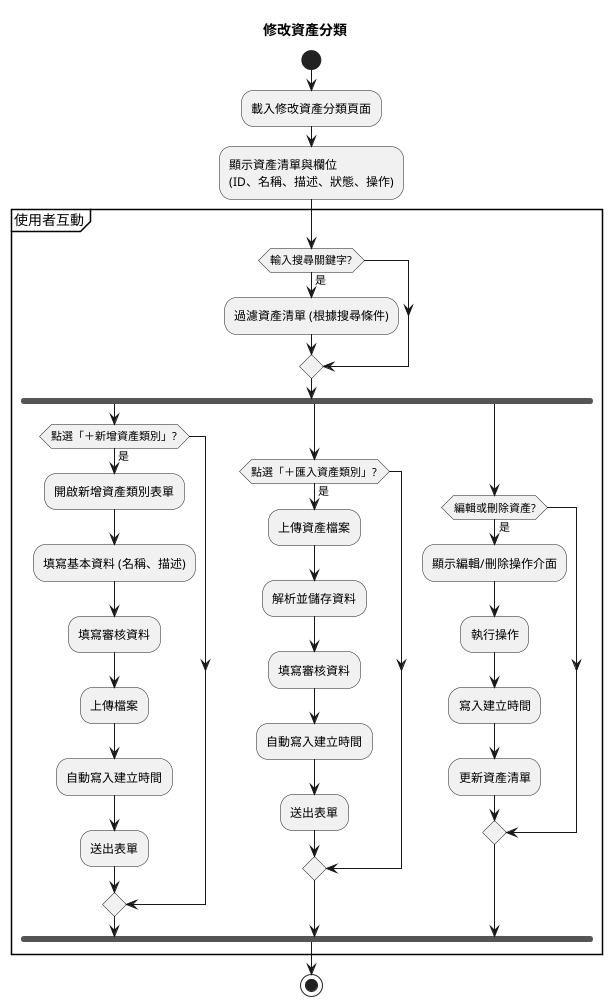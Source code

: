 @startuml edit_asset_activity
title 修改資產分類
start

:載入修改資產分類頁面;

:顯示資產清單與欄位
(ID、名稱、描述、狀態、操作);

partition "使用者互動" {

    if (輸入搜尋關鍵字?) then (是)
        :過濾資產清單 (根據搜尋條件);
    endif
    fork
        if (點選「＋新增資產類別」?) then (是)
            :開啟新增資產類別表單;
            :填寫基本資料 (名稱、描述);
            :填寫審核資料;
            :上傳檔案;
            :自動寫入建立時間;
            :送出表單;
        endif
    fork again
        if (點選「＋匯入資產類別」?) then (是)
            :上傳資產檔案;
            :解析並儲存資料;
            :填寫審核資料;
            :自動寫入建立時間;
            :送出表單;
        endif
    fork again
        if (編輯或刪除資產?) then (是)
            :顯示編輯/刪除操作介面;
            :執行操作;
            :寫入建立時間;
            :更新資產清單;
        endif
    end fork
}

stop

@enduml
